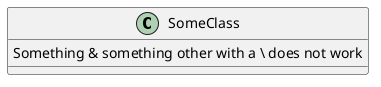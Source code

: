 {
  "sha1": "cchx9o5xcwd2gfy1c5ahkaalaic8474",
  "insertion": {
    "when": "2024-06-01T09:03:01.243Z",
    "url": "http://forum.plantuml.net/6702/add-to-%26-in-latex-export",
    "user": "plantuml@gmail.com"
  }
}
@startuml
class SomeClass {
Something & something other with a \\ does not work
}
@enduml

